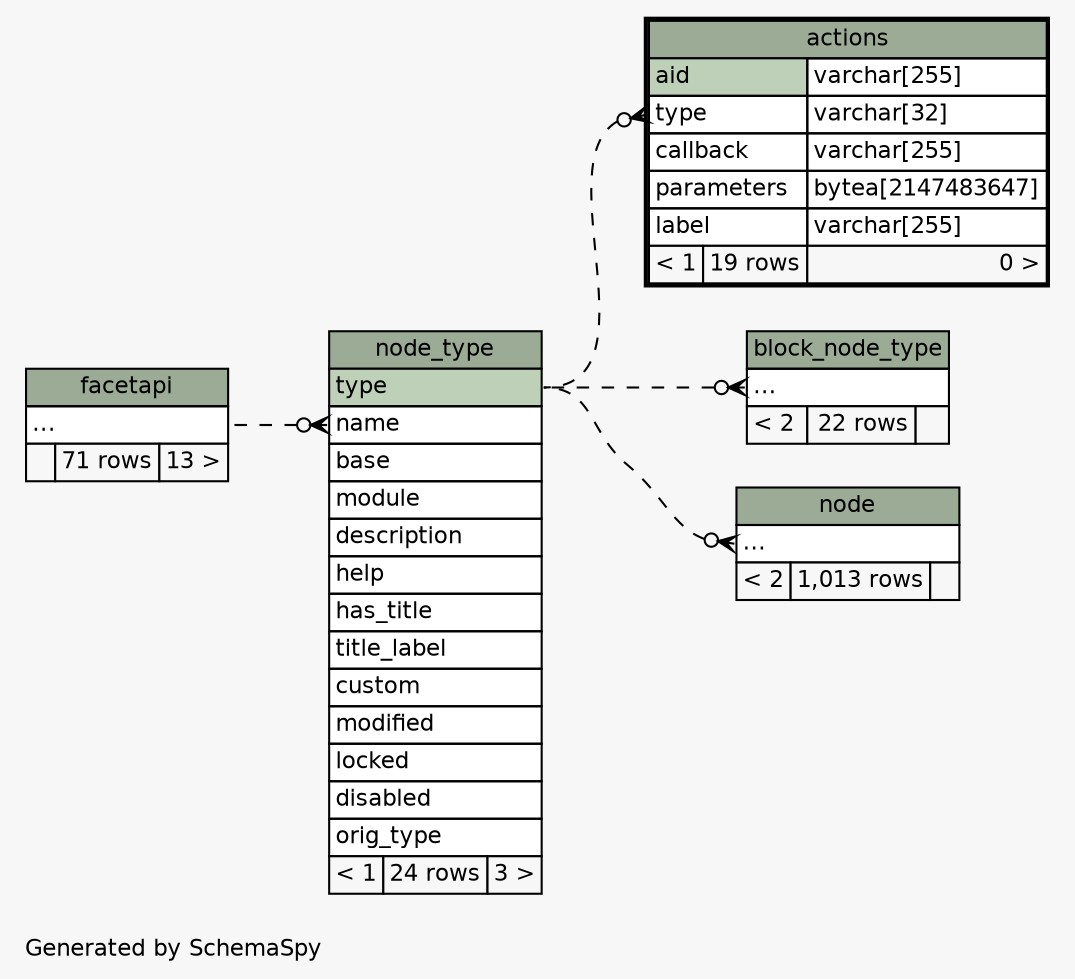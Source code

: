 // dot 2.30.1 on Mac OS X 10.8.3
// SchemaSpy rev 590
digraph "impliedTwoDegreesRelationshipsDiagram" {
  graph [
    rankdir="RL"
    bgcolor="#f7f7f7"
    label="\nGenerated by SchemaSpy"
    labeljust="l"
    nodesep="0.18"
    ranksep="0.46"
    fontname="Helvetica"
    fontsize="11"
  ];
  node [
    fontname="Helvetica"
    fontsize="11"
    shape="plaintext"
  ];
  edge [
    arrowsize="0.8"
  ];
  "actions":"type":w -> "node_type":"type":e [arrowhead=none dir=back arrowtail=crowodot style=dashed];
  "block_node_type":"elipses":w -> "node_type":"type":e [arrowhead=none dir=back arrowtail=crowodot style=dashed];
  "node":"elipses":w -> "node_type":"type":e [arrowhead=none dir=back arrowtail=crowodot style=dashed];
  "node_type":"name":w -> "facetapi":"elipses":e [arrowhead=none dir=back arrowtail=crowodot style=dashed];
  "actions" [
    label=<
    <TABLE BORDER="2" CELLBORDER="1" CELLSPACING="0" BGCOLOR="#ffffff">
      <TR><TD COLSPAN="3" BGCOLOR="#9bab96" ALIGN="CENTER">actions</TD></TR>
      <TR><TD PORT="aid" COLSPAN="2" BGCOLOR="#bed1b8" ALIGN="LEFT">aid</TD><TD PORT="aid.type" ALIGN="LEFT">varchar[255]</TD></TR>
      <TR><TD PORT="type" COLSPAN="2" ALIGN="LEFT">type</TD><TD PORT="type.type" ALIGN="LEFT">varchar[32]</TD></TR>
      <TR><TD PORT="callback" COLSPAN="2" ALIGN="LEFT">callback</TD><TD PORT="callback.type" ALIGN="LEFT">varchar[255]</TD></TR>
      <TR><TD PORT="parameters" COLSPAN="2" ALIGN="LEFT">parameters</TD><TD PORT="parameters.type" ALIGN="LEFT">bytea[2147483647]</TD></TR>
      <TR><TD PORT="label" COLSPAN="2" ALIGN="LEFT">label</TD><TD PORT="label.type" ALIGN="LEFT">varchar[255]</TD></TR>
      <TR><TD ALIGN="LEFT" BGCOLOR="#f7f7f7">&lt; 1</TD><TD ALIGN="RIGHT" BGCOLOR="#f7f7f7">19 rows</TD><TD ALIGN="RIGHT" BGCOLOR="#f7f7f7">0 &gt;</TD></TR>
    </TABLE>>
    URL="actions.html"
    tooltip="actions"
  ];
  "block_node_type" [
    label=<
    <TABLE BORDER="0" CELLBORDER="1" CELLSPACING="0" BGCOLOR="#ffffff">
      <TR><TD COLSPAN="3" BGCOLOR="#9bab96" ALIGN="CENTER">block_node_type</TD></TR>
      <TR><TD PORT="elipses" COLSPAN="3" ALIGN="LEFT">...</TD></TR>
      <TR><TD ALIGN="LEFT" BGCOLOR="#f7f7f7">&lt; 2</TD><TD ALIGN="RIGHT" BGCOLOR="#f7f7f7">22 rows</TD><TD ALIGN="RIGHT" BGCOLOR="#f7f7f7">  </TD></TR>
    </TABLE>>
    URL="block_node_type.html"
    tooltip="block_node_type"
  ];
  "facetapi" [
    label=<
    <TABLE BORDER="0" CELLBORDER="1" CELLSPACING="0" BGCOLOR="#ffffff">
      <TR><TD COLSPAN="3" BGCOLOR="#9bab96" ALIGN="CENTER">facetapi</TD></TR>
      <TR><TD PORT="elipses" COLSPAN="3" ALIGN="LEFT">...</TD></TR>
      <TR><TD ALIGN="LEFT" BGCOLOR="#f7f7f7">  </TD><TD ALIGN="RIGHT" BGCOLOR="#f7f7f7">71 rows</TD><TD ALIGN="RIGHT" BGCOLOR="#f7f7f7">13 &gt;</TD></TR>
    </TABLE>>
    URL="facetapi.html"
    tooltip="facetapi"
  ];
  "node" [
    label=<
    <TABLE BORDER="0" CELLBORDER="1" CELLSPACING="0" BGCOLOR="#ffffff">
      <TR><TD COLSPAN="3" BGCOLOR="#9bab96" ALIGN="CENTER">node</TD></TR>
      <TR><TD PORT="elipses" COLSPAN="3" ALIGN="LEFT">...</TD></TR>
      <TR><TD ALIGN="LEFT" BGCOLOR="#f7f7f7">&lt; 2</TD><TD ALIGN="RIGHT" BGCOLOR="#f7f7f7">1,013 rows</TD><TD ALIGN="RIGHT" BGCOLOR="#f7f7f7">  </TD></TR>
    </TABLE>>
    URL="node.html"
    tooltip="node"
  ];
  "node_type" [
    label=<
    <TABLE BORDER="0" CELLBORDER="1" CELLSPACING="0" BGCOLOR="#ffffff">
      <TR><TD COLSPAN="3" BGCOLOR="#9bab96" ALIGN="CENTER">node_type</TD></TR>
      <TR><TD PORT="type" COLSPAN="3" BGCOLOR="#bed1b8" ALIGN="LEFT">type</TD></TR>
      <TR><TD PORT="name" COLSPAN="3" ALIGN="LEFT">name</TD></TR>
      <TR><TD PORT="base" COLSPAN="3" ALIGN="LEFT">base</TD></TR>
      <TR><TD PORT="module" COLSPAN="3" ALIGN="LEFT">module</TD></TR>
      <TR><TD PORT="description" COLSPAN="3" ALIGN="LEFT">description</TD></TR>
      <TR><TD PORT="help" COLSPAN="3" ALIGN="LEFT">help</TD></TR>
      <TR><TD PORT="has_title" COLSPAN="3" ALIGN="LEFT">has_title</TD></TR>
      <TR><TD PORT="title_label" COLSPAN="3" ALIGN="LEFT">title_label</TD></TR>
      <TR><TD PORT="custom" COLSPAN="3" ALIGN="LEFT">custom</TD></TR>
      <TR><TD PORT="modified" COLSPAN="3" ALIGN="LEFT">modified</TD></TR>
      <TR><TD PORT="locked" COLSPAN="3" ALIGN="LEFT">locked</TD></TR>
      <TR><TD PORT="disabled" COLSPAN="3" ALIGN="LEFT">disabled</TD></TR>
      <TR><TD PORT="orig_type" COLSPAN="3" ALIGN="LEFT">orig_type</TD></TR>
      <TR><TD ALIGN="LEFT" BGCOLOR="#f7f7f7">&lt; 1</TD><TD ALIGN="RIGHT" BGCOLOR="#f7f7f7">24 rows</TD><TD ALIGN="RIGHT" BGCOLOR="#f7f7f7">3 &gt;</TD></TR>
    </TABLE>>
    URL="node_type.html"
    tooltip="node_type"
  ];
}
